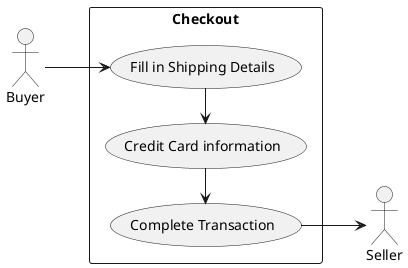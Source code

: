 ﻿
@startuml

left to right direction

actor "Buyer" as A1
actor "Seller" as A2

rectangle Checkout {
    usecase "Fill in Shipping Details" as UC1
    usecase "Credit Card information" as UC2
    usecase "Complete Transaction" as UC3
}

A1 --> UC1
UC1 -l-> UC2
UC2 -l-> UC3
UC3 --> A2 

@enduml
